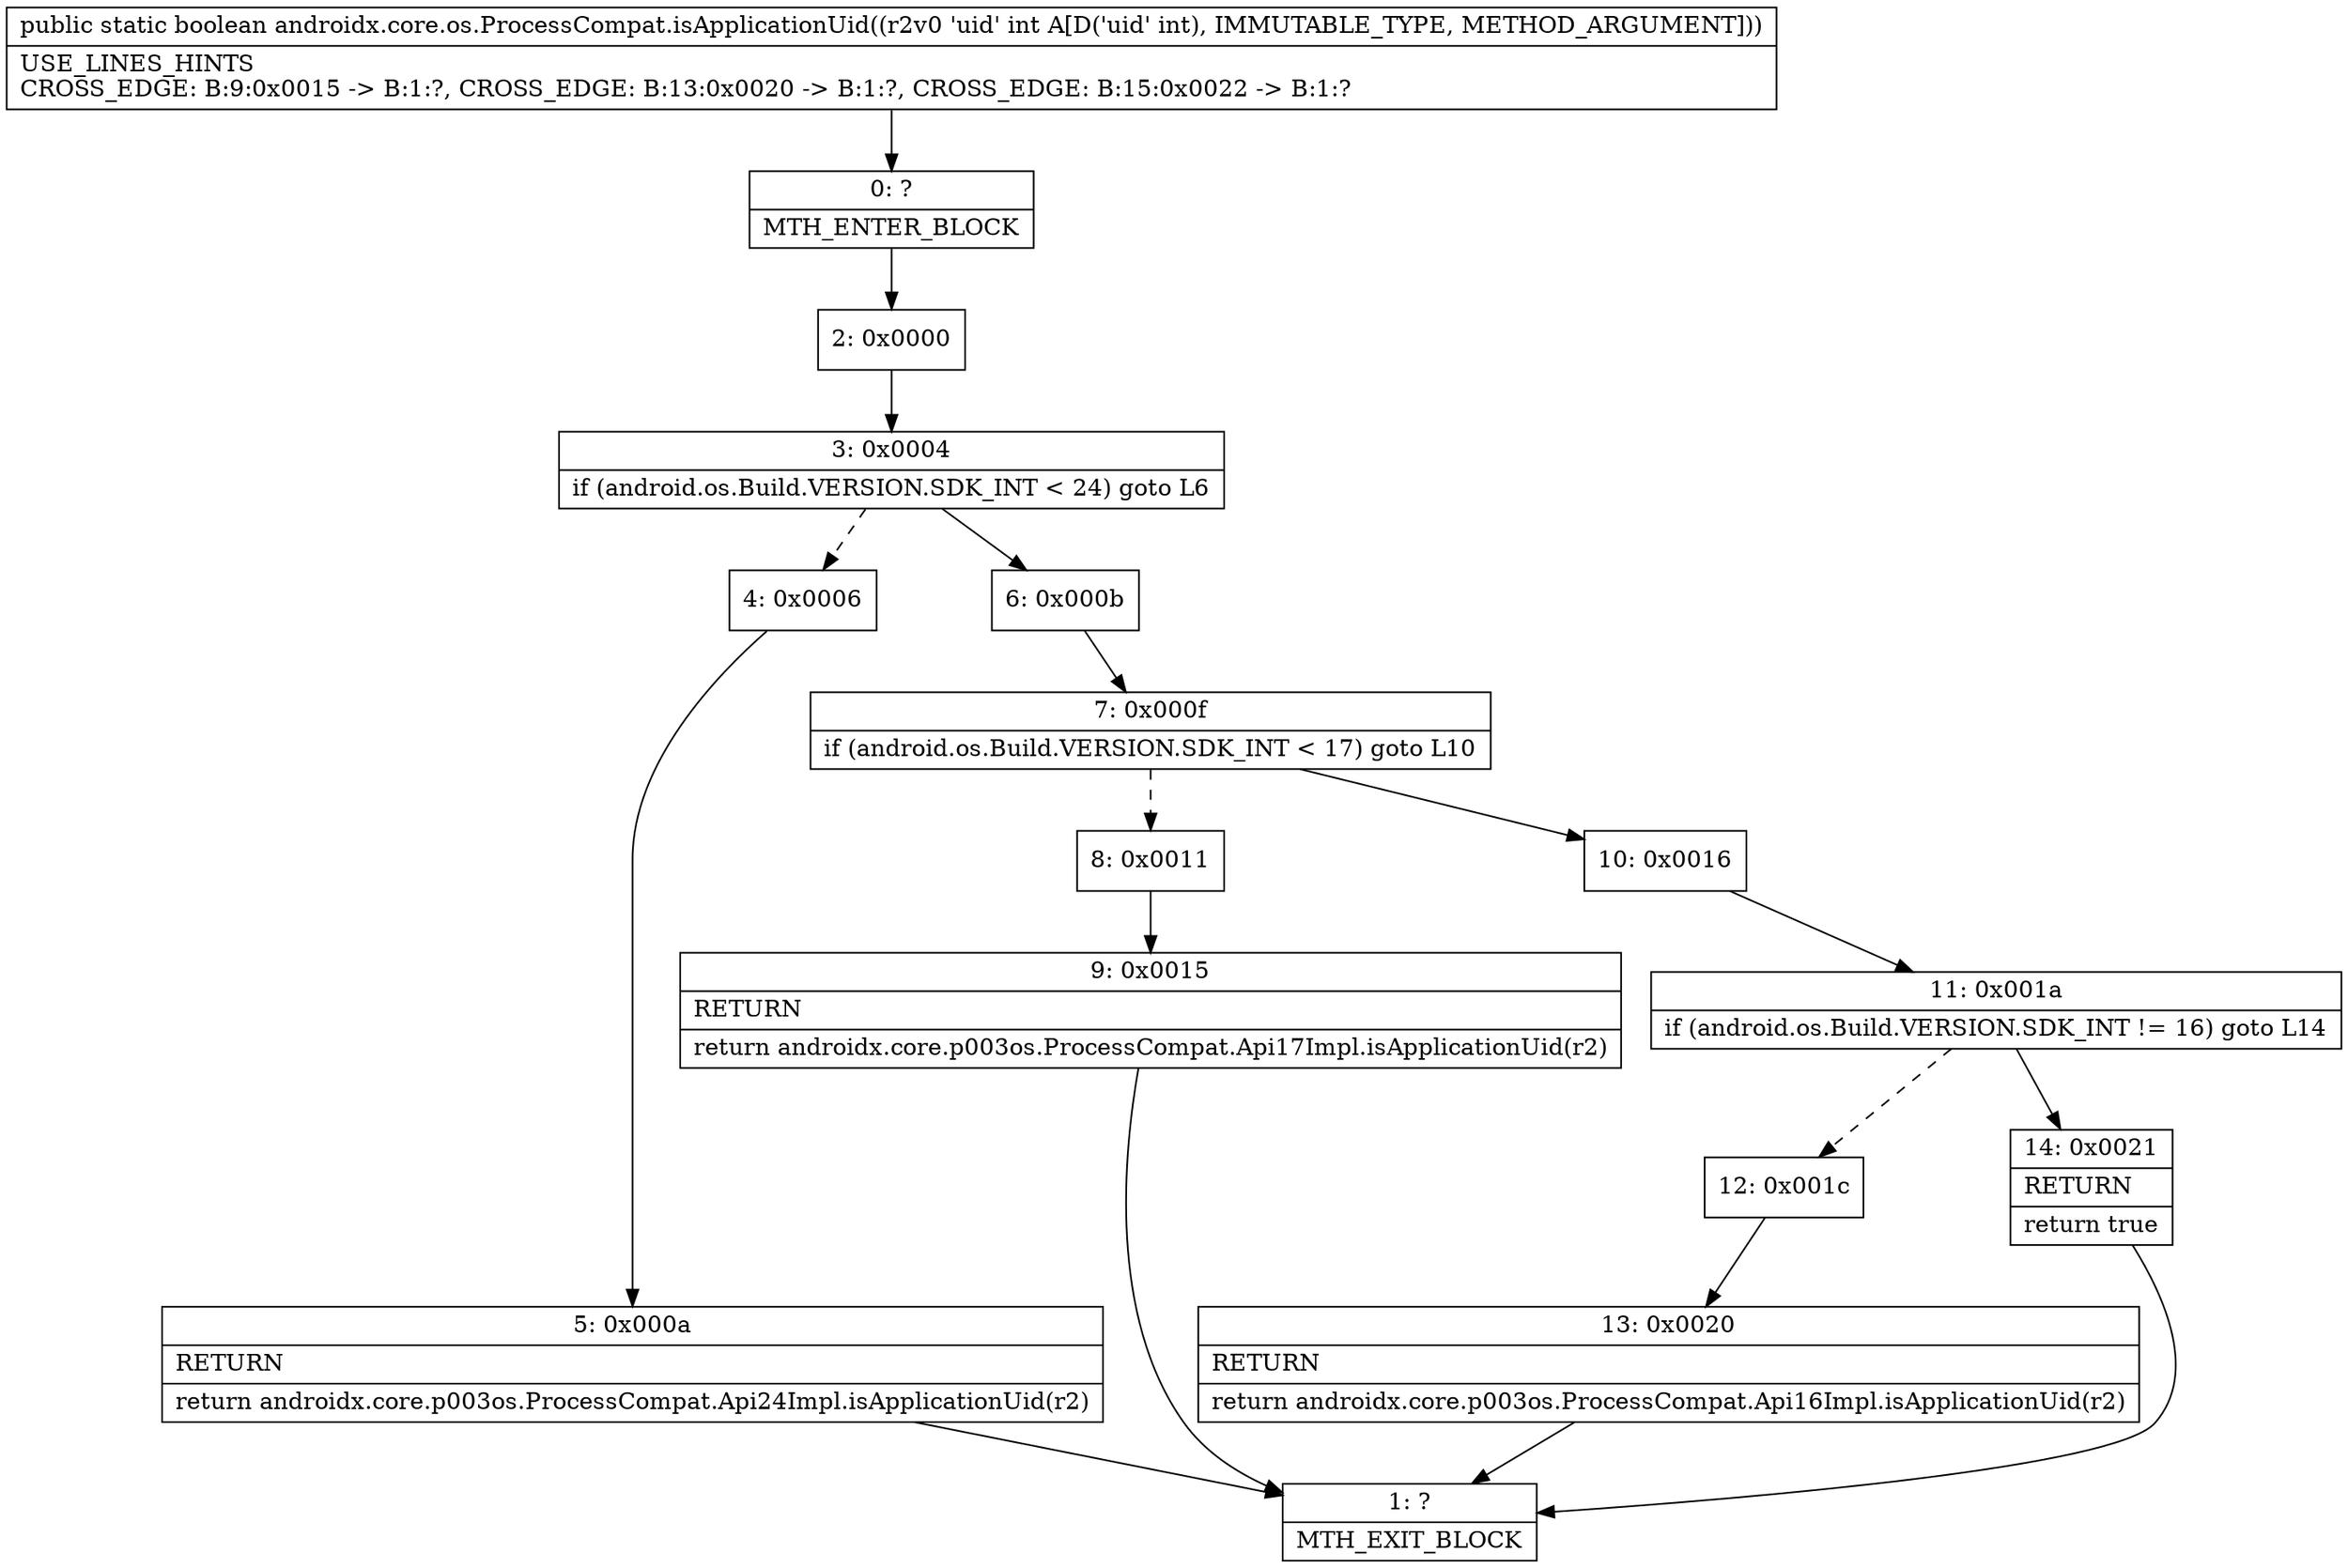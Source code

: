digraph "CFG forandroidx.core.os.ProcessCompat.isApplicationUid(I)Z" {
Node_0 [shape=record,label="{0\:\ ?|MTH_ENTER_BLOCK\l}"];
Node_2 [shape=record,label="{2\:\ 0x0000}"];
Node_3 [shape=record,label="{3\:\ 0x0004|if (android.os.Build.VERSION.SDK_INT \< 24) goto L6\l}"];
Node_4 [shape=record,label="{4\:\ 0x0006}"];
Node_5 [shape=record,label="{5\:\ 0x000a|RETURN\l|return androidx.core.p003os.ProcessCompat.Api24Impl.isApplicationUid(r2)\l}"];
Node_1 [shape=record,label="{1\:\ ?|MTH_EXIT_BLOCK\l}"];
Node_6 [shape=record,label="{6\:\ 0x000b}"];
Node_7 [shape=record,label="{7\:\ 0x000f|if (android.os.Build.VERSION.SDK_INT \< 17) goto L10\l}"];
Node_8 [shape=record,label="{8\:\ 0x0011}"];
Node_9 [shape=record,label="{9\:\ 0x0015|RETURN\l|return androidx.core.p003os.ProcessCompat.Api17Impl.isApplicationUid(r2)\l}"];
Node_10 [shape=record,label="{10\:\ 0x0016}"];
Node_11 [shape=record,label="{11\:\ 0x001a|if (android.os.Build.VERSION.SDK_INT != 16) goto L14\l}"];
Node_12 [shape=record,label="{12\:\ 0x001c}"];
Node_13 [shape=record,label="{13\:\ 0x0020|RETURN\l|return androidx.core.p003os.ProcessCompat.Api16Impl.isApplicationUid(r2)\l}"];
Node_14 [shape=record,label="{14\:\ 0x0021|RETURN\l|return true\l}"];
MethodNode[shape=record,label="{public static boolean androidx.core.os.ProcessCompat.isApplicationUid((r2v0 'uid' int A[D('uid' int), IMMUTABLE_TYPE, METHOD_ARGUMENT]))  | USE_LINES_HINTS\lCROSS_EDGE: B:9:0x0015 \-\> B:1:?, CROSS_EDGE: B:13:0x0020 \-\> B:1:?, CROSS_EDGE: B:15:0x0022 \-\> B:1:?\l}"];
MethodNode -> Node_0;Node_0 -> Node_2;
Node_2 -> Node_3;
Node_3 -> Node_4[style=dashed];
Node_3 -> Node_6;
Node_4 -> Node_5;
Node_5 -> Node_1;
Node_6 -> Node_7;
Node_7 -> Node_8[style=dashed];
Node_7 -> Node_10;
Node_8 -> Node_9;
Node_9 -> Node_1;
Node_10 -> Node_11;
Node_11 -> Node_12[style=dashed];
Node_11 -> Node_14;
Node_12 -> Node_13;
Node_13 -> Node_1;
Node_14 -> Node_1;
}

